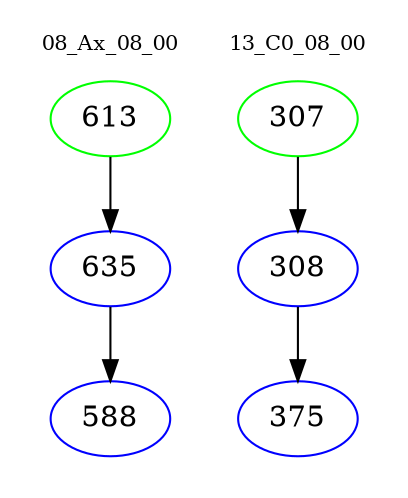 digraph{
subgraph cluster_0 {
color = white
label = "08_Ax_08_00";
fontsize=10;
T0_613 [label="613", color="green"]
T0_613 -> T0_635 [color="black"]
T0_635 [label="635", color="blue"]
T0_635 -> T0_588 [color="black"]
T0_588 [label="588", color="blue"]
}
subgraph cluster_1 {
color = white
label = "13_C0_08_00";
fontsize=10;
T1_307 [label="307", color="green"]
T1_307 -> T1_308 [color="black"]
T1_308 [label="308", color="blue"]
T1_308 -> T1_375 [color="black"]
T1_375 [label="375", color="blue"]
}
}
